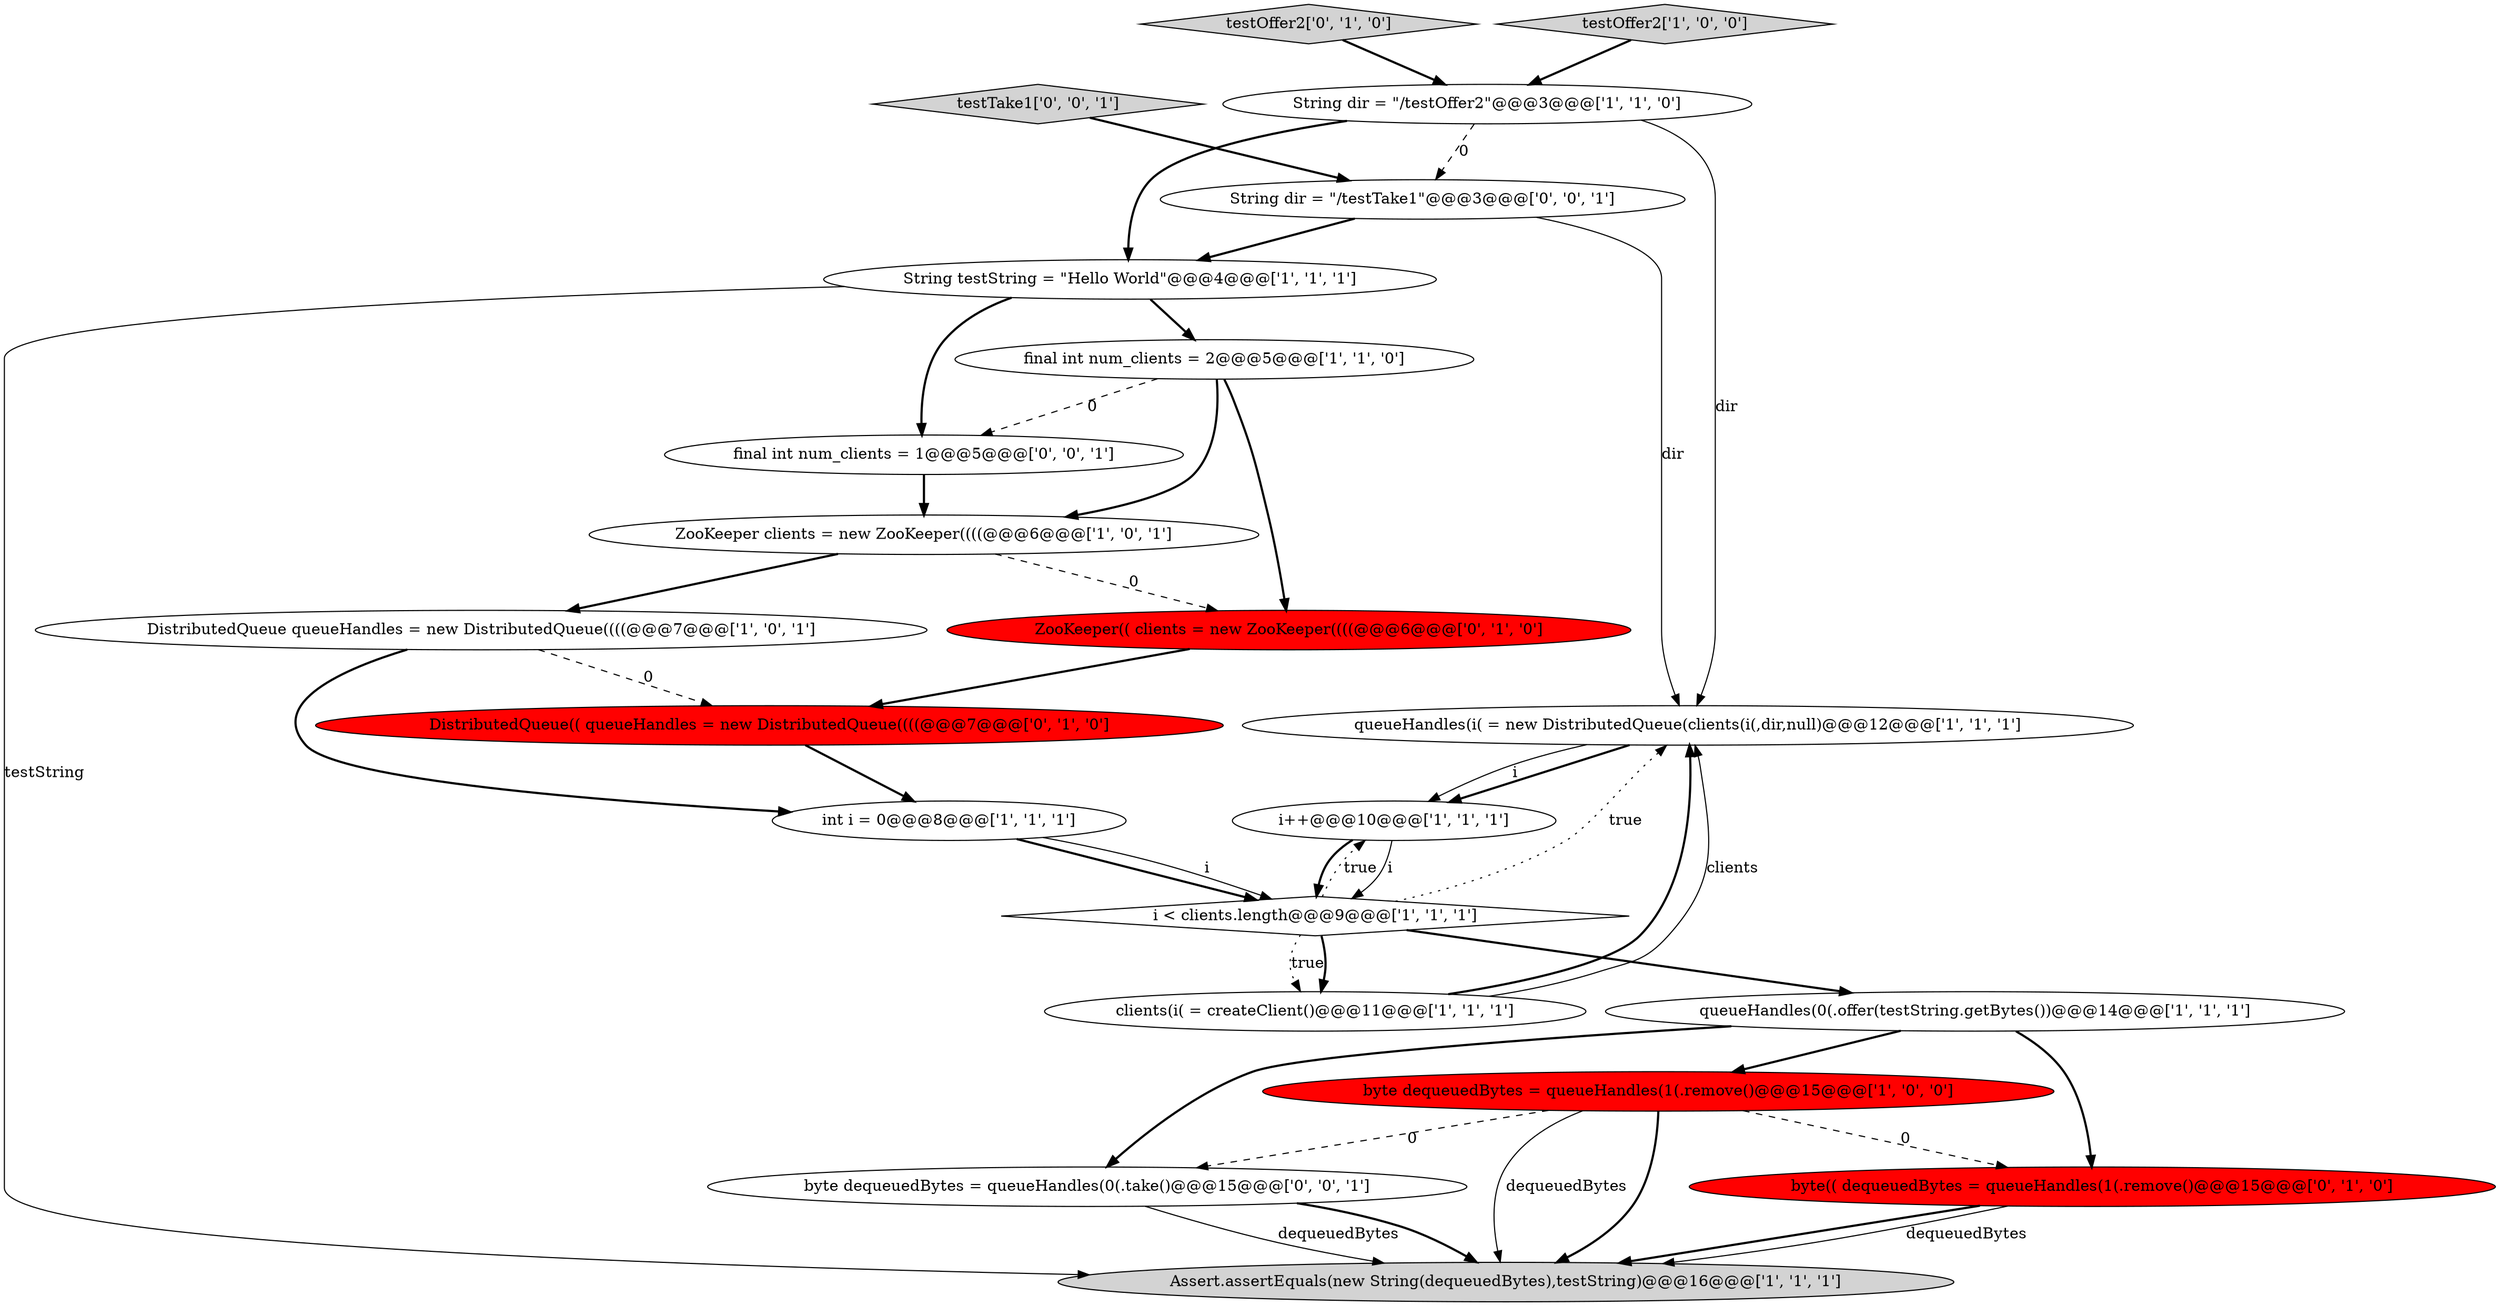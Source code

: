 digraph {
21 [style = filled, label = "testTake1['0', '0', '1']", fillcolor = lightgray, shape = diamond image = "AAA0AAABBB3BBB"];
0 [style = filled, label = "i < clients.length@@@9@@@['1', '1', '1']", fillcolor = white, shape = diamond image = "AAA0AAABBB1BBB"];
10 [style = filled, label = "i++@@@10@@@['1', '1', '1']", fillcolor = white, shape = ellipse image = "AAA0AAABBB1BBB"];
4 [style = filled, label = "final int num_clients = 2@@@5@@@['1', '1', '0']", fillcolor = white, shape = ellipse image = "AAA0AAABBB1BBB"];
19 [style = filled, label = "byte dequeuedBytes = queueHandles(0(.take()@@@15@@@['0', '0', '1']", fillcolor = white, shape = ellipse image = "AAA0AAABBB3BBB"];
14 [style = filled, label = "DistributedQueue(( queueHandles = new DistributedQueue((((@@@7@@@['0', '1', '0']", fillcolor = red, shape = ellipse image = "AAA1AAABBB2BBB"];
16 [style = filled, label = "testOffer2['0', '1', '0']", fillcolor = lightgray, shape = diamond image = "AAA0AAABBB2BBB"];
12 [style = filled, label = "DistributedQueue queueHandles = new DistributedQueue((((@@@7@@@['1', '0', '1']", fillcolor = white, shape = ellipse image = "AAA0AAABBB1BBB"];
8 [style = filled, label = "testOffer2['1', '0', '0']", fillcolor = lightgray, shape = diamond image = "AAA0AAABBB1BBB"];
6 [style = filled, label = "queueHandles(i( = new DistributedQueue(clients(i(,dir,null)@@@12@@@['1', '1', '1']", fillcolor = white, shape = ellipse image = "AAA0AAABBB1BBB"];
11 [style = filled, label = "String dir = \"/testOffer2\"@@@3@@@['1', '1', '0']", fillcolor = white, shape = ellipse image = "AAA0AAABBB1BBB"];
1 [style = filled, label = "ZooKeeper clients = new ZooKeeper((((@@@6@@@['1', '0', '1']", fillcolor = white, shape = ellipse image = "AAA0AAABBB1BBB"];
15 [style = filled, label = "ZooKeeper(( clients = new ZooKeeper((((@@@6@@@['0', '1', '0']", fillcolor = red, shape = ellipse image = "AAA1AAABBB2BBB"];
3 [style = filled, label = "int i = 0@@@8@@@['1', '1', '1']", fillcolor = white, shape = ellipse image = "AAA0AAABBB1BBB"];
18 [style = filled, label = "String dir = \"/testTake1\"@@@3@@@['0', '0', '1']", fillcolor = white, shape = ellipse image = "AAA0AAABBB3BBB"];
13 [style = filled, label = "queueHandles(0(.offer(testString.getBytes())@@@14@@@['1', '1', '1']", fillcolor = white, shape = ellipse image = "AAA0AAABBB1BBB"];
20 [style = filled, label = "final int num_clients = 1@@@5@@@['0', '0', '1']", fillcolor = white, shape = ellipse image = "AAA0AAABBB3BBB"];
5 [style = filled, label = "clients(i( = createClient()@@@11@@@['1', '1', '1']", fillcolor = white, shape = ellipse image = "AAA0AAABBB1BBB"];
17 [style = filled, label = "byte(( dequeuedBytes = queueHandles(1(.remove()@@@15@@@['0', '1', '0']", fillcolor = red, shape = ellipse image = "AAA1AAABBB2BBB"];
9 [style = filled, label = "String testString = \"Hello World\"@@@4@@@['1', '1', '1']", fillcolor = white, shape = ellipse image = "AAA0AAABBB1BBB"];
2 [style = filled, label = "byte dequeuedBytes = queueHandles(1(.remove()@@@15@@@['1', '0', '0']", fillcolor = red, shape = ellipse image = "AAA1AAABBB1BBB"];
7 [style = filled, label = "Assert.assertEquals(new String(dequeuedBytes),testString)@@@16@@@['1', '1', '1']", fillcolor = lightgray, shape = ellipse image = "AAA0AAABBB1BBB"];
14->3 [style = bold, label=""];
2->19 [style = dashed, label="0"];
16->11 [style = bold, label=""];
0->5 [style = dotted, label="true"];
0->13 [style = bold, label=""];
15->14 [style = bold, label=""];
0->10 [style = dotted, label="true"];
1->15 [style = dashed, label="0"];
9->4 [style = bold, label=""];
4->15 [style = bold, label=""];
10->0 [style = solid, label="i"];
9->20 [style = bold, label=""];
20->1 [style = bold, label=""];
11->9 [style = bold, label=""];
0->6 [style = dotted, label="true"];
2->17 [style = dashed, label="0"];
21->18 [style = bold, label=""];
3->0 [style = bold, label=""];
9->7 [style = solid, label="testString"];
3->0 [style = solid, label="i"];
17->7 [style = bold, label=""];
19->7 [style = solid, label="dequeuedBytes"];
13->17 [style = bold, label=""];
13->19 [style = bold, label=""];
12->14 [style = dashed, label="0"];
5->6 [style = bold, label=""];
4->20 [style = dashed, label="0"];
11->18 [style = dashed, label="0"];
18->6 [style = solid, label="dir"];
6->10 [style = bold, label=""];
10->0 [style = bold, label=""];
17->7 [style = solid, label="dequeuedBytes"];
6->10 [style = solid, label="i"];
18->9 [style = bold, label=""];
1->12 [style = bold, label=""];
4->1 [style = bold, label=""];
12->3 [style = bold, label=""];
2->7 [style = bold, label=""];
2->7 [style = solid, label="dequeuedBytes"];
8->11 [style = bold, label=""];
19->7 [style = bold, label=""];
5->6 [style = solid, label="clients"];
11->6 [style = solid, label="dir"];
0->5 [style = bold, label=""];
13->2 [style = bold, label=""];
}
